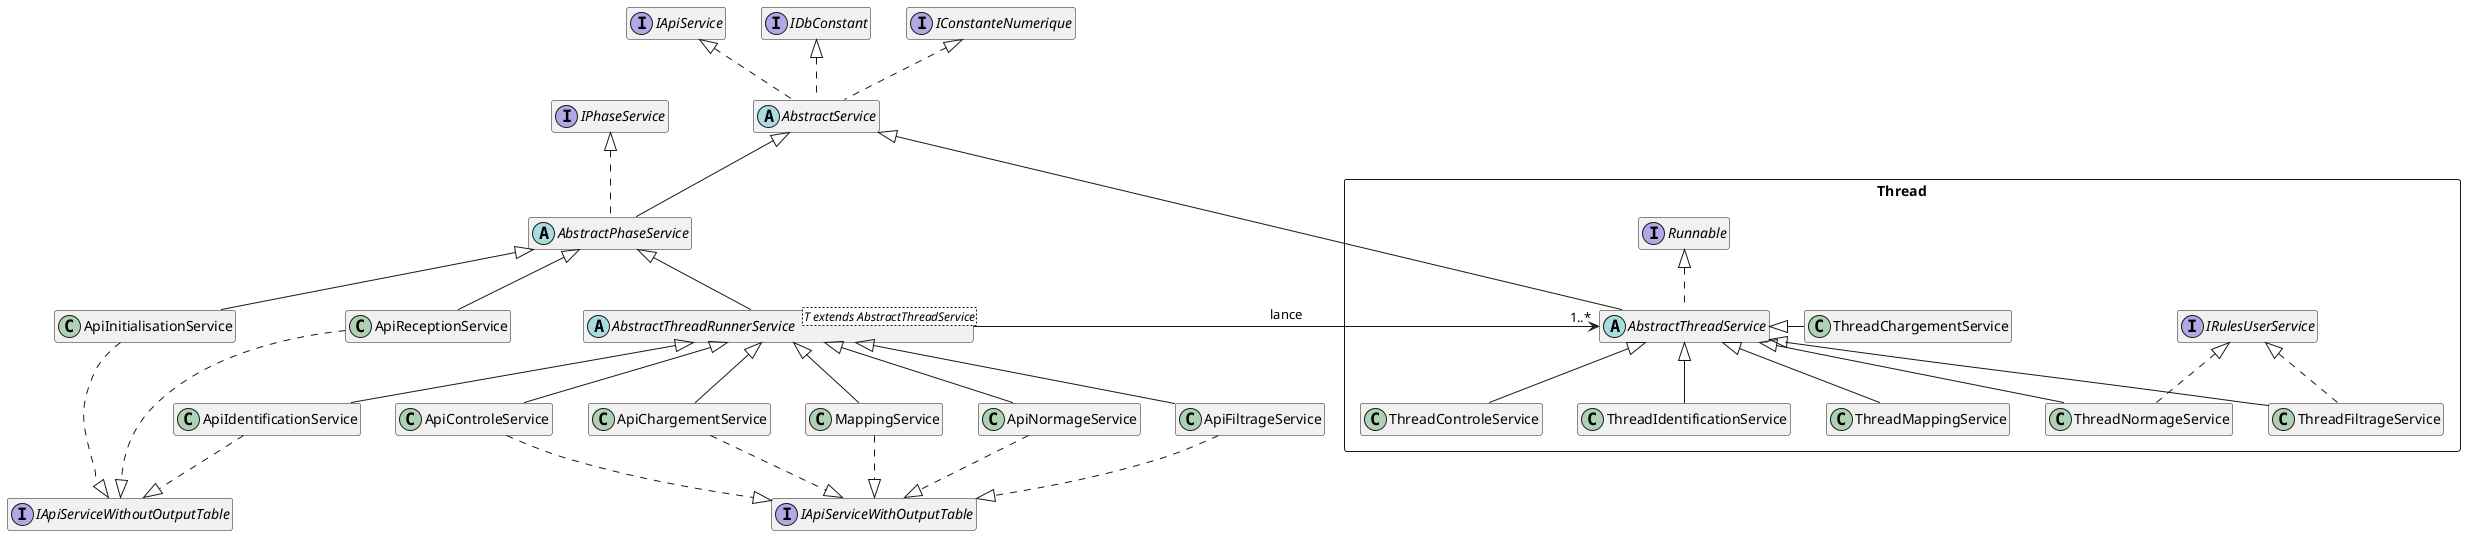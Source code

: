 @startuml
hide empty members

abstract class AbstractService [[java:fr.insee.arc.core.service.AbstractService]] {
}

interface IApiService [[java:fr.insee.arc.core.service.IApiService]] {
}

interface IDbConstant [[java:fr.insee.arc.core.model.IDbConstant]] {
}

interface IConstanteNumerique [[java:fr.insee.siera.textutils.IConstanteNumerique]] {
}

abstract class AbstractPhaseService [[java:fr.insee.arc.core.service.AbstractPhaseService]] {
}

interface IPhaseService [[java:fr.insee.arc.core.service.IPhaseService]] {
}

abstract class "AbstractThreadRunnerService<T extends AbstractThreadService>" as AbstractThreadRunnerService_AbstractThreadService_ [[java:fr.insee.arc.core.service.AbstractThreadRunnerService]] {
}

class ApiChargementService [[java:fr.insee.arc.core.service.ApiChargementService]] {
}

interface IApiServiceWithoutOutputTable [[java:fr.insee.arc.core.service.IApiServiceWithoutOutputTable]] {
}

class ApiControleService [[java:fr.insee.arc.core.service.ApiControleService]] {
}

interface IApiServiceWithOutputTable [[java:fr.insee.arc.core.service.IApiServiceWithOutput]] {
}

class ApiFiltrageService [[java:fr.insee.arc.core.service.ApiFiltrageService]] {
}

class ApiIdentificationService [[java:fr.insee.arc.core.service.ApiIdentificationService]] {
}

class ApiInitialisationService [[java:fr.insee.arc.core.service.ApiInitialisationService]] {
}

class ApiNormageService [[java:fr.insee.arc.core.service.ApiNormageService]] {
}

class ApiReceptionService [[java:fr.insee.arc.core.service.ApiReceptionService]] {
}

class MappingService [[java:fr.insee.arc.core.service.mapping.MappingService]] {
}


package Thread <<Rectangle>> {

abstract class AbstractThreadService [[java:fr.insee.arc.core.service.thread.AbstractThreadService]] {
}

interface Runnable [[java:java.lang.Runnable]] {
}

class ThreadChargementService [[java:fr.insee.arc.core.service.thread.ThreadChargementService]] {
}

class ThreadControleService [[java:fr.insee.arc.core.service.thread.ThreadControleervice]]{
}

class ThreadFiltrageService [[java:fr.insee.arc.core.service.thread.ThreadFiltrageService]]{
}

class ThreadIdentificationService [[java:fr.insee.arc.core.service.thread.ThreadIdentificationService]]{
}

class ThreadMappingService [[java:fr.insee.arc.core.service.thread.ThreadMappingService]]{
}

class ThreadNormageService [[java:fr.insee.arc.core.service.thread.ThreadNormageService]]{
}

interface IRulesUserService [[java:fr.insee.arc.core.service.thread.IRulesUserService]] {

}
}


AbstractService <|-- AbstractPhaseService
IApiService <|.. AbstractService
IDbConstant <|.. AbstractService
IConstanteNumerique <|.. AbstractService
IPhaseService <|.. AbstractPhaseService
AbstractService <|-- AbstractThreadService
Runnable <|.. AbstractThreadService
AbstractPhaseService <|-- AbstractThreadRunnerService_AbstractThreadService_
AbstractThreadRunnerService_AbstractThreadService_ <|-- ApiChargementService

IApiServiceWithOutputTable <|.up. ApiChargementService

AbstractThreadRunnerService_AbstractThreadService_ <|-- ApiControleService
IApiServiceWithOutputTable <|.up. ApiControleService
AbstractThreadRunnerService_AbstractThreadService_ <|-- ApiFiltrageService
IApiServiceWithOutputTable <|.up. ApiFiltrageService
AbstractThreadRunnerService_AbstractThreadService_ <|-- ApiIdentificationService
IApiServiceWithoutOutputTable <|.up. ApiIdentificationService
IApiServiceWithoutOutputTable <|.up. ApiInitialisationService
IApiServiceWithoutOutputTable <|.up. ApiReceptionService


AbstractPhaseService <|-- ApiInitialisationService
AbstractThreadRunnerService_AbstractThreadService_ <|-- ApiNormageService
IApiServiceWithOutputTable <|.up. ApiNormageService
AbstractPhaseService <|-- ApiReceptionService
AbstractThreadRunnerService_AbstractThreadService_ <|-- MappingService
IApiServiceWithOutputTable <|.up. MappingService

AbstractThreadService <|-right- ThreadChargementService
AbstractThreadService <|-- ThreadControleService
AbstractThreadService <|-- ThreadFiltrageService
AbstractThreadService <|-- ThreadIdentificationService
AbstractThreadService <|-- ThreadMappingService
AbstractThreadService <|-- ThreadNormageService

IRulesUserService <|.. ThreadNormageService
IRulesUserService <|.. ThreadFiltrageService

AbstractThreadRunnerService_AbstractThreadService_ -right->"1..*" AbstractThreadService : lance

@enduml